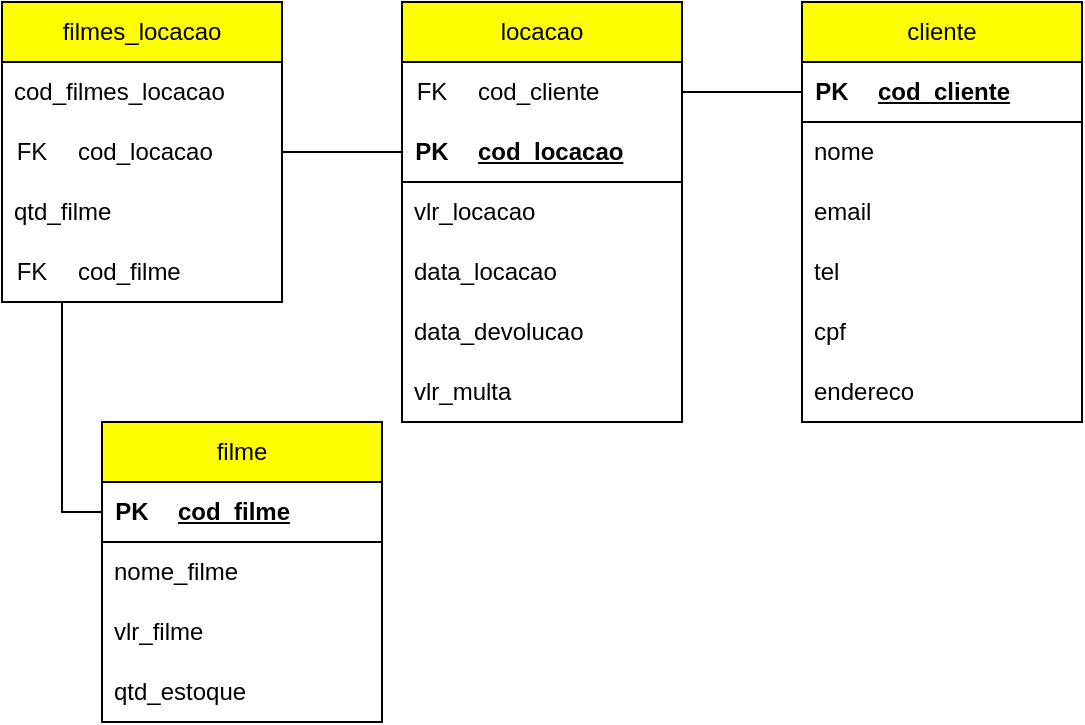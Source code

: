 <mxfile version="21.8.1" type="github">
  <diagram id="R2lEEEUBdFMjLlhIrx00" name="Page-1">
    <mxGraphModel dx="794" dy="734" grid="1" gridSize="10" guides="1" tooltips="1" connect="1" arrows="1" fold="1" page="1" pageScale="1" pageWidth="850" pageHeight="1100" math="0" shadow="0" extFonts="Permanent Marker^https://fonts.googleapis.com/css?family=Permanent+Marker">
      <root>
        <mxCell id="0" />
        <mxCell id="1" parent="0" />
        <mxCell id="8sBruQDU4nXfUa4fwqbi-1" value="locacao" style="swimlane;fontStyle=0;childLayout=stackLayout;horizontal=1;startSize=30;horizontalStack=0;resizeParent=1;resizeParentMax=0;resizeLast=0;collapsible=1;marginBottom=0;whiteSpace=wrap;html=1;fillColor=#FFFF00;" parent="1" vertex="1">
          <mxGeometry x="280" y="120" width="140" height="210" as="geometry" />
        </mxCell>
        <mxCell id="2U8WlHuwK6AcQXWG3ziV-9" value="" style="shape=table;startSize=0;container=1;collapsible=1;childLayout=tableLayout;fixedRows=1;rowLines=0;fontStyle=0;align=center;resizeLast=1;strokeColor=none;fillColor=none;collapsible=0;" vertex="1" parent="8sBruQDU4nXfUa4fwqbi-1">
          <mxGeometry y="30" width="140" height="30" as="geometry" />
        </mxCell>
        <mxCell id="2U8WlHuwK6AcQXWG3ziV-10" value="" style="shape=tableRow;horizontal=0;startSize=0;swimlaneHead=0;swimlaneBody=0;fillColor=none;collapsible=0;dropTarget=0;points=[[0,0.5],[1,0.5]];portConstraint=eastwest;top=0;left=0;right=0;bottom=0;" vertex="1" parent="2U8WlHuwK6AcQXWG3ziV-9">
          <mxGeometry width="140" height="30" as="geometry" />
        </mxCell>
        <mxCell id="2U8WlHuwK6AcQXWG3ziV-11" value="FK" style="shape=partialRectangle;connectable=0;fillColor=none;top=0;left=0;bottom=0;right=0;fontStyle=0;overflow=hidden;whiteSpace=wrap;html=1;" vertex="1" parent="2U8WlHuwK6AcQXWG3ziV-10">
          <mxGeometry width="30" height="30" as="geometry">
            <mxRectangle width="30" height="30" as="alternateBounds" />
          </mxGeometry>
        </mxCell>
        <mxCell id="2U8WlHuwK6AcQXWG3ziV-12" value="cod_cliente" style="shape=partialRectangle;connectable=0;fillColor=none;top=0;left=0;bottom=0;right=0;align=left;spacingLeft=6;fontStyle=0;overflow=hidden;whiteSpace=wrap;html=1;" vertex="1" parent="2U8WlHuwK6AcQXWG3ziV-10">
          <mxGeometry x="30" width="110" height="30" as="geometry">
            <mxRectangle width="110" height="30" as="alternateBounds" />
          </mxGeometry>
        </mxCell>
        <mxCell id="2U8WlHuwK6AcQXWG3ziV-13" value="" style="shape=table;startSize=0;container=1;collapsible=1;childLayout=tableLayout;fixedRows=1;rowLines=0;fontStyle=0;align=center;resizeLast=1;strokeColor=none;fillColor=none;collapsible=0;" vertex="1" parent="8sBruQDU4nXfUa4fwqbi-1">
          <mxGeometry y="60" width="140" height="30" as="geometry" />
        </mxCell>
        <mxCell id="2U8WlHuwK6AcQXWG3ziV-14" value="" style="shape=tableRow;horizontal=0;startSize=0;swimlaneHead=0;swimlaneBody=0;fillColor=none;collapsible=0;dropTarget=0;points=[[0,0.5],[1,0.5]];portConstraint=eastwest;top=0;left=0;right=0;bottom=1;" vertex="1" parent="2U8WlHuwK6AcQXWG3ziV-13">
          <mxGeometry width="140" height="30" as="geometry" />
        </mxCell>
        <mxCell id="2U8WlHuwK6AcQXWG3ziV-15" value="PK" style="shape=partialRectangle;connectable=0;fillColor=none;top=0;left=0;bottom=0;right=0;fontStyle=1;overflow=hidden;whiteSpace=wrap;html=1;" vertex="1" parent="2U8WlHuwK6AcQXWG3ziV-14">
          <mxGeometry width="30" height="30" as="geometry">
            <mxRectangle width="30" height="30" as="alternateBounds" />
          </mxGeometry>
        </mxCell>
        <mxCell id="2U8WlHuwK6AcQXWG3ziV-16" value="cod_locacao" style="shape=partialRectangle;connectable=0;fillColor=none;top=0;left=0;bottom=0;right=0;align=left;spacingLeft=6;fontStyle=5;overflow=hidden;whiteSpace=wrap;html=1;" vertex="1" parent="2U8WlHuwK6AcQXWG3ziV-14">
          <mxGeometry x="30" width="110" height="30" as="geometry">
            <mxRectangle width="110" height="30" as="alternateBounds" />
          </mxGeometry>
        </mxCell>
        <mxCell id="8sBruQDU4nXfUa4fwqbi-20" value="vlr_locacao" style="text;strokeColor=none;fillColor=none;align=left;verticalAlign=middle;spacingLeft=4;spacingRight=4;overflow=hidden;points=[[0,0.5],[1,0.5]];portConstraint=eastwest;rotatable=0;whiteSpace=wrap;html=1;" parent="8sBruQDU4nXfUa4fwqbi-1" vertex="1">
          <mxGeometry y="90" width="140" height="30" as="geometry" />
        </mxCell>
        <mxCell id="8sBruQDU4nXfUa4fwqbi-21" value="data_locacao" style="text;strokeColor=none;fillColor=none;align=left;verticalAlign=middle;spacingLeft=4;spacingRight=4;overflow=hidden;points=[[0,0.5],[1,0.5]];portConstraint=eastwest;rotatable=0;whiteSpace=wrap;html=1;" parent="8sBruQDU4nXfUa4fwqbi-1" vertex="1">
          <mxGeometry y="120" width="140" height="30" as="geometry" />
        </mxCell>
        <mxCell id="8sBruQDU4nXfUa4fwqbi-22" value="data_devolucao" style="text;strokeColor=none;fillColor=none;align=left;verticalAlign=middle;spacingLeft=4;spacingRight=4;overflow=hidden;points=[[0,0.5],[1,0.5]];portConstraint=eastwest;rotatable=0;whiteSpace=wrap;html=1;" parent="8sBruQDU4nXfUa4fwqbi-1" vertex="1">
          <mxGeometry y="150" width="140" height="30" as="geometry" />
        </mxCell>
        <mxCell id="8sBruQDU4nXfUa4fwqbi-28" value="vlr_multa" style="text;strokeColor=none;fillColor=none;align=left;verticalAlign=middle;spacingLeft=4;spacingRight=4;overflow=hidden;points=[[0,0.5],[1,0.5]];portConstraint=eastwest;rotatable=0;whiteSpace=wrap;html=1;" parent="8sBruQDU4nXfUa4fwqbi-1" vertex="1">
          <mxGeometry y="180" width="140" height="30" as="geometry" />
        </mxCell>
        <mxCell id="8sBruQDU4nXfUa4fwqbi-5" value="filme" style="swimlane;fontStyle=0;childLayout=stackLayout;horizontal=1;startSize=30;horizontalStack=0;resizeParent=1;resizeParentMax=0;resizeLast=0;collapsible=1;marginBottom=0;whiteSpace=wrap;html=1;fillColor=#FFFF00;" parent="1" vertex="1">
          <mxGeometry x="130" y="330" width="140" height="150" as="geometry" />
        </mxCell>
        <mxCell id="2U8WlHuwK6AcQXWG3ziV-25" value="" style="shape=table;startSize=0;container=1;collapsible=1;childLayout=tableLayout;fixedRows=1;rowLines=0;fontStyle=0;align=center;resizeLast=1;strokeColor=none;fillColor=none;collapsible=0;" vertex="1" parent="8sBruQDU4nXfUa4fwqbi-5">
          <mxGeometry y="30" width="140" height="30" as="geometry" />
        </mxCell>
        <mxCell id="2U8WlHuwK6AcQXWG3ziV-26" value="" style="shape=tableRow;horizontal=0;startSize=0;swimlaneHead=0;swimlaneBody=0;fillColor=none;collapsible=0;dropTarget=0;points=[[0,0.5],[1,0.5]];portConstraint=eastwest;top=0;left=0;right=0;bottom=1;" vertex="1" parent="2U8WlHuwK6AcQXWG3ziV-25">
          <mxGeometry width="140" height="30" as="geometry" />
        </mxCell>
        <mxCell id="2U8WlHuwK6AcQXWG3ziV-27" value="PK" style="shape=partialRectangle;connectable=0;fillColor=none;top=0;left=0;bottom=0;right=0;fontStyle=1;overflow=hidden;whiteSpace=wrap;html=1;" vertex="1" parent="2U8WlHuwK6AcQXWG3ziV-26">
          <mxGeometry width="30" height="30" as="geometry">
            <mxRectangle width="30" height="30" as="alternateBounds" />
          </mxGeometry>
        </mxCell>
        <mxCell id="2U8WlHuwK6AcQXWG3ziV-28" value="cod_filme" style="shape=partialRectangle;connectable=0;fillColor=none;top=0;left=0;bottom=0;right=0;align=left;spacingLeft=6;fontStyle=5;overflow=hidden;whiteSpace=wrap;html=1;" vertex="1" parent="2U8WlHuwK6AcQXWG3ziV-26">
          <mxGeometry x="30" width="110" height="30" as="geometry">
            <mxRectangle width="110" height="30" as="alternateBounds" />
          </mxGeometry>
        </mxCell>
        <mxCell id="8sBruQDU4nXfUa4fwqbi-7" value="nome_filme" style="text;strokeColor=none;fillColor=none;align=left;verticalAlign=middle;spacingLeft=4;spacingRight=4;overflow=hidden;points=[[0,0.5],[1,0.5]];portConstraint=eastwest;rotatable=0;whiteSpace=wrap;html=1;" parent="8sBruQDU4nXfUa4fwqbi-5" vertex="1">
          <mxGeometry y="60" width="140" height="30" as="geometry" />
        </mxCell>
        <mxCell id="8sBruQDU4nXfUa4fwqbi-8" value="vlr_filme" style="text;strokeColor=none;fillColor=none;align=left;verticalAlign=middle;spacingLeft=4;spacingRight=4;overflow=hidden;points=[[0,0.5],[1,0.5]];portConstraint=eastwest;rotatable=0;whiteSpace=wrap;html=1;" parent="8sBruQDU4nXfUa4fwqbi-5" vertex="1">
          <mxGeometry y="90" width="140" height="30" as="geometry" />
        </mxCell>
        <mxCell id="8sBruQDU4nXfUa4fwqbi-27" value="qtd_estoque" style="text;strokeColor=none;fillColor=none;align=left;verticalAlign=middle;spacingLeft=4;spacingRight=4;overflow=hidden;points=[[0,0.5],[1,0.5]];portConstraint=eastwest;rotatable=0;whiteSpace=wrap;html=1;" parent="8sBruQDU4nXfUa4fwqbi-5" vertex="1">
          <mxGeometry y="120" width="140" height="30" as="geometry" />
        </mxCell>
        <mxCell id="8sBruQDU4nXfUa4fwqbi-9" value="cliente" style="swimlane;fontStyle=0;childLayout=stackLayout;horizontal=1;startSize=30;horizontalStack=0;resizeParent=1;resizeParentMax=0;resizeLast=0;collapsible=1;marginBottom=0;whiteSpace=wrap;html=1;fillColor=#FFFF00;" parent="1" vertex="1">
          <mxGeometry x="480" y="120" width="140" height="210" as="geometry" />
        </mxCell>
        <mxCell id="2U8WlHuwK6AcQXWG3ziV-1" value="" style="shape=table;startSize=0;container=1;collapsible=1;childLayout=tableLayout;fixedRows=1;rowLines=0;fontStyle=0;align=center;resizeLast=1;strokeColor=none;fillColor=none;collapsible=0;" vertex="1" parent="8sBruQDU4nXfUa4fwqbi-9">
          <mxGeometry y="30" width="140" height="30" as="geometry" />
        </mxCell>
        <mxCell id="2U8WlHuwK6AcQXWG3ziV-2" value="" style="shape=tableRow;horizontal=0;startSize=0;swimlaneHead=0;swimlaneBody=0;fillColor=none;collapsible=0;dropTarget=0;points=[[0,0.5],[1,0.5]];portConstraint=eastwest;top=0;left=0;right=0;bottom=1;" vertex="1" parent="2U8WlHuwK6AcQXWG3ziV-1">
          <mxGeometry width="140" height="30" as="geometry" />
        </mxCell>
        <mxCell id="2U8WlHuwK6AcQXWG3ziV-3" value="PK" style="shape=partialRectangle;connectable=0;fillColor=none;top=0;left=0;bottom=0;right=0;fontStyle=1;overflow=hidden;whiteSpace=wrap;html=1;" vertex="1" parent="2U8WlHuwK6AcQXWG3ziV-2">
          <mxGeometry width="30" height="30" as="geometry">
            <mxRectangle width="30" height="30" as="alternateBounds" />
          </mxGeometry>
        </mxCell>
        <mxCell id="2U8WlHuwK6AcQXWG3ziV-4" value="cod_cliente" style="shape=partialRectangle;connectable=0;fillColor=none;top=0;left=0;bottom=0;right=0;align=left;spacingLeft=6;fontStyle=5;overflow=hidden;whiteSpace=wrap;html=1;" vertex="1" parent="2U8WlHuwK6AcQXWG3ziV-2">
          <mxGeometry x="30" width="110" height="30" as="geometry">
            <mxRectangle width="110" height="30" as="alternateBounds" />
          </mxGeometry>
        </mxCell>
        <mxCell id="8sBruQDU4nXfUa4fwqbi-11" value="nome" style="text;strokeColor=none;fillColor=none;align=left;verticalAlign=middle;spacingLeft=4;spacingRight=4;overflow=hidden;points=[[0,0.5],[1,0.5]];portConstraint=eastwest;rotatable=0;whiteSpace=wrap;html=1;" parent="8sBruQDU4nXfUa4fwqbi-9" vertex="1">
          <mxGeometry y="60" width="140" height="30" as="geometry" />
        </mxCell>
        <mxCell id="8sBruQDU4nXfUa4fwqbi-12" value="email" style="text;strokeColor=none;fillColor=none;align=left;verticalAlign=middle;spacingLeft=4;spacingRight=4;overflow=hidden;points=[[0,0.5],[1,0.5]];portConstraint=eastwest;rotatable=0;whiteSpace=wrap;html=1;" parent="8sBruQDU4nXfUa4fwqbi-9" vertex="1">
          <mxGeometry y="90" width="140" height="30" as="geometry" />
        </mxCell>
        <mxCell id="8sBruQDU4nXfUa4fwqbi-23" value="tel" style="text;strokeColor=none;fillColor=none;align=left;verticalAlign=middle;spacingLeft=4;spacingRight=4;overflow=hidden;points=[[0,0.5],[1,0.5]];portConstraint=eastwest;rotatable=0;whiteSpace=wrap;html=1;" parent="8sBruQDU4nXfUa4fwqbi-9" vertex="1">
          <mxGeometry y="120" width="140" height="30" as="geometry" />
        </mxCell>
        <mxCell id="8sBruQDU4nXfUa4fwqbi-24" value="cpf" style="text;strokeColor=none;fillColor=none;align=left;verticalAlign=middle;spacingLeft=4;spacingRight=4;overflow=hidden;points=[[0,0.5],[1,0.5]];portConstraint=eastwest;rotatable=0;whiteSpace=wrap;html=1;" parent="8sBruQDU4nXfUa4fwqbi-9" vertex="1">
          <mxGeometry y="150" width="140" height="30" as="geometry" />
        </mxCell>
        <mxCell id="8sBruQDU4nXfUa4fwqbi-25" value="endereco" style="text;strokeColor=none;fillColor=none;align=left;verticalAlign=middle;spacingLeft=4;spacingRight=4;overflow=hidden;points=[[0,0.5],[1,0.5]];portConstraint=eastwest;rotatable=0;whiteSpace=wrap;html=1;" parent="8sBruQDU4nXfUa4fwqbi-9" vertex="1">
          <mxGeometry y="180" width="140" height="30" as="geometry" />
        </mxCell>
        <mxCell id="8sBruQDU4nXfUa4fwqbi-13" value="filmes_locacao" style="swimlane;fontStyle=0;childLayout=stackLayout;horizontal=1;startSize=30;horizontalStack=0;resizeParent=1;resizeParentMax=0;resizeLast=0;collapsible=1;marginBottom=0;whiteSpace=wrap;html=1;fillColor=#FFFF00;" parent="1" vertex="1">
          <mxGeometry x="80" y="120" width="140" height="150" as="geometry" />
        </mxCell>
        <mxCell id="8sBruQDU4nXfUa4fwqbi-14" value="cod_filmes_locacao" style="text;strokeColor=none;fillColor=none;align=left;verticalAlign=middle;spacingLeft=4;spacingRight=4;overflow=hidden;points=[[0,0.5],[1,0.5]];portConstraint=eastwest;rotatable=0;whiteSpace=wrap;html=1;" parent="8sBruQDU4nXfUa4fwqbi-13" vertex="1">
          <mxGeometry y="30" width="140" height="30" as="geometry" />
        </mxCell>
        <mxCell id="2U8WlHuwK6AcQXWG3ziV-17" value="" style="shape=table;startSize=0;container=1;collapsible=1;childLayout=tableLayout;fixedRows=1;rowLines=0;fontStyle=0;align=center;resizeLast=1;strokeColor=none;fillColor=none;collapsible=0;" vertex="1" parent="8sBruQDU4nXfUa4fwqbi-13">
          <mxGeometry y="60" width="140" height="30" as="geometry" />
        </mxCell>
        <mxCell id="2U8WlHuwK6AcQXWG3ziV-18" value="" style="shape=tableRow;horizontal=0;startSize=0;swimlaneHead=0;swimlaneBody=0;fillColor=none;collapsible=0;dropTarget=0;points=[[0,0.5],[1,0.5]];portConstraint=eastwest;top=0;left=0;right=0;bottom=0;" vertex="1" parent="2U8WlHuwK6AcQXWG3ziV-17">
          <mxGeometry width="140" height="30" as="geometry" />
        </mxCell>
        <mxCell id="2U8WlHuwK6AcQXWG3ziV-19" value="FK" style="shape=partialRectangle;connectable=0;fillColor=none;top=0;left=0;bottom=0;right=0;fontStyle=0;overflow=hidden;whiteSpace=wrap;html=1;" vertex="1" parent="2U8WlHuwK6AcQXWG3ziV-18">
          <mxGeometry width="30" height="30" as="geometry">
            <mxRectangle width="30" height="30" as="alternateBounds" />
          </mxGeometry>
        </mxCell>
        <mxCell id="2U8WlHuwK6AcQXWG3ziV-20" value="cod_locacao" style="shape=partialRectangle;connectable=0;fillColor=none;top=0;left=0;bottom=0;right=0;align=left;spacingLeft=6;fontStyle=0;overflow=hidden;whiteSpace=wrap;html=1;" vertex="1" parent="2U8WlHuwK6AcQXWG3ziV-18">
          <mxGeometry x="30" width="110" height="30" as="geometry">
            <mxRectangle width="110" height="30" as="alternateBounds" />
          </mxGeometry>
        </mxCell>
        <mxCell id="8sBruQDU4nXfUa4fwqbi-26" value="qtd_filme" style="text;strokeColor=none;fillColor=none;align=left;verticalAlign=middle;spacingLeft=4;spacingRight=4;overflow=hidden;points=[[0,0.5],[1,0.5]];portConstraint=eastwest;rotatable=0;whiteSpace=wrap;html=1;" parent="8sBruQDU4nXfUa4fwqbi-13" vertex="1">
          <mxGeometry y="90" width="140" height="30" as="geometry" />
        </mxCell>
        <mxCell id="2U8WlHuwK6AcQXWG3ziV-21" value="" style="shape=table;startSize=0;container=1;collapsible=1;childLayout=tableLayout;fixedRows=1;rowLines=0;fontStyle=0;align=center;resizeLast=1;strokeColor=none;fillColor=none;collapsible=0;" vertex="1" parent="8sBruQDU4nXfUa4fwqbi-13">
          <mxGeometry y="120" width="140" height="30" as="geometry" />
        </mxCell>
        <mxCell id="2U8WlHuwK6AcQXWG3ziV-22" value="" style="shape=tableRow;horizontal=0;startSize=0;swimlaneHead=0;swimlaneBody=0;fillColor=none;collapsible=0;dropTarget=0;points=[[0,0.5],[1,0.5]];portConstraint=eastwest;top=0;left=0;right=0;bottom=0;" vertex="1" parent="2U8WlHuwK6AcQXWG3ziV-21">
          <mxGeometry width="140" height="30" as="geometry" />
        </mxCell>
        <mxCell id="2U8WlHuwK6AcQXWG3ziV-23" value="FK" style="shape=partialRectangle;connectable=0;fillColor=none;top=0;left=0;bottom=0;right=0;fontStyle=0;overflow=hidden;whiteSpace=wrap;html=1;" vertex="1" parent="2U8WlHuwK6AcQXWG3ziV-22">
          <mxGeometry width="30" height="30" as="geometry">
            <mxRectangle width="30" height="30" as="alternateBounds" />
          </mxGeometry>
        </mxCell>
        <mxCell id="2U8WlHuwK6AcQXWG3ziV-24" value="cod_filme" style="shape=partialRectangle;connectable=0;fillColor=none;top=0;left=0;bottom=0;right=0;align=left;spacingLeft=6;fontStyle=0;overflow=hidden;whiteSpace=wrap;html=1;" vertex="1" parent="2U8WlHuwK6AcQXWG3ziV-22">
          <mxGeometry x="30" width="110" height="30" as="geometry">
            <mxRectangle width="110" height="30" as="alternateBounds" />
          </mxGeometry>
        </mxCell>
        <mxCell id="8sBruQDU4nXfUa4fwqbi-17" value="" style="endArrow=none;html=1;rounded=0;entryX=0;entryY=0.5;entryDx=0;entryDy=0;edgeStyle=orthogonalEdgeStyle;" parent="1" source="2U8WlHuwK6AcQXWG3ziV-18" edge="1">
          <mxGeometry width="50" height="50" relative="1" as="geometry">
            <mxPoint x="210" y="185" as="sourcePoint" />
            <mxPoint x="280" y="195" as="targetPoint" />
          </mxGeometry>
        </mxCell>
        <mxCell id="8sBruQDU4nXfUa4fwqbi-18" value="" style="endArrow=none;html=1;rounded=0;edgeStyle=orthogonalEdgeStyle;" parent="1" source="2U8WlHuwK6AcQXWG3ziV-22" target="2U8WlHuwK6AcQXWG3ziV-26" edge="1">
          <mxGeometry width="50" height="50" relative="1" as="geometry">
            <mxPoint x="210" y="215" as="sourcePoint" />
            <mxPoint x="80" y="365" as="targetPoint" />
            <Array as="points">
              <mxPoint x="110" y="375" />
            </Array>
          </mxGeometry>
        </mxCell>
        <mxCell id="8sBruQDU4nXfUa4fwqbi-19" value="" style="endArrow=none;html=1;rounded=0;edgeStyle=orthogonalEdgeStyle;" parent="1" source="2U8WlHuwK6AcQXWG3ziV-10" target="2U8WlHuwK6AcQXWG3ziV-2" edge="1">
          <mxGeometry width="50" height="50" relative="1" as="geometry">
            <mxPoint x="410" y="185" as="sourcePoint" />
            <mxPoint x="510" y="165" as="targetPoint" />
          </mxGeometry>
        </mxCell>
      </root>
    </mxGraphModel>
  </diagram>
</mxfile>
